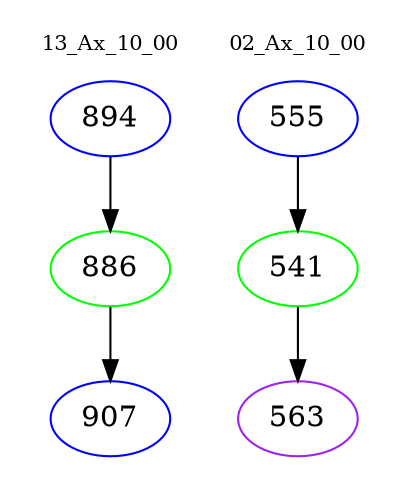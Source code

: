 digraph{
subgraph cluster_0 {
color = white
label = "13_Ax_10_00";
fontsize=10;
T0_894 [label="894", color="blue"]
T0_894 -> T0_886 [color="black"]
T0_886 [label="886", color="green"]
T0_886 -> T0_907 [color="black"]
T0_907 [label="907", color="blue"]
}
subgraph cluster_1 {
color = white
label = "02_Ax_10_00";
fontsize=10;
T1_555 [label="555", color="blue"]
T1_555 -> T1_541 [color="black"]
T1_541 [label="541", color="green"]
T1_541 -> T1_563 [color="black"]
T1_563 [label="563", color="purple"]
}
}
